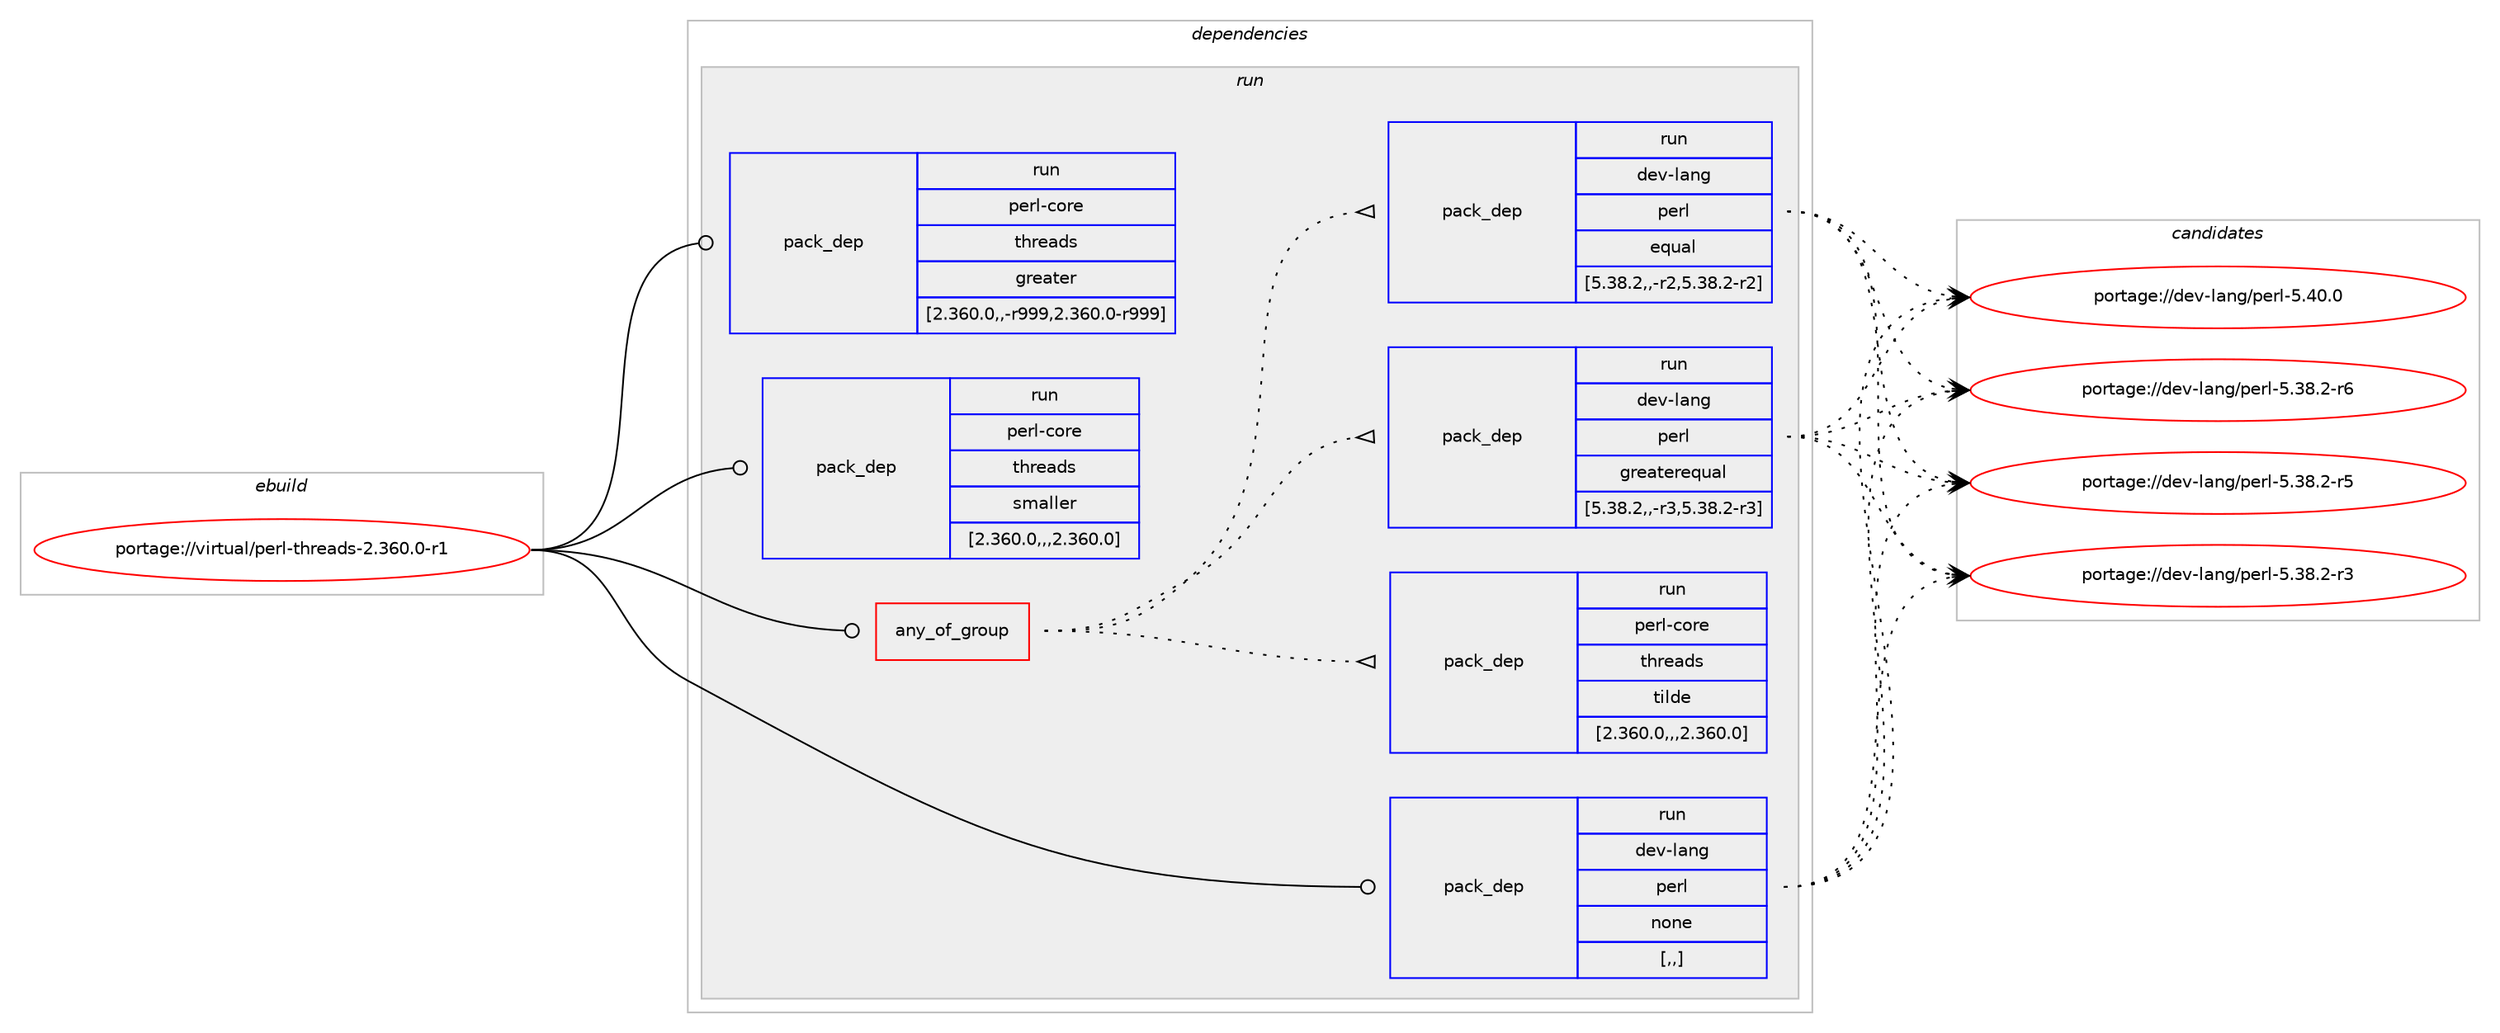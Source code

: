 digraph prolog {

# *************
# Graph options
# *************

newrank=true;
concentrate=true;
compound=true;
graph [rankdir=LR,fontname=Helvetica,fontsize=10,ranksep=1.5];#, ranksep=2.5, nodesep=0.2];
edge  [arrowhead=vee];
node  [fontname=Helvetica,fontsize=10];

# **********
# The ebuild
# **********

subgraph cluster_leftcol {
color=gray;
label=<<i>ebuild</i>>;
id [label="portage://virtual/perl-threads-2.360.0-r1", color=red, width=4, href="../virtual/perl-threads-2.360.0-r1.svg"];
}

# ****************
# The dependencies
# ****************

subgraph cluster_midcol {
color=gray;
label=<<i>dependencies</i>>;
subgraph cluster_compile {
fillcolor="#eeeeee";
style=filled;
label=<<i>compile</i>>;
}
subgraph cluster_compileandrun {
fillcolor="#eeeeee";
style=filled;
label=<<i>compile and run</i>>;
}
subgraph cluster_run {
fillcolor="#eeeeee";
style=filled;
label=<<i>run</i>>;
subgraph any248 {
dependency31145 [label=<<TABLE BORDER="0" CELLBORDER="1" CELLSPACING="0" CELLPADDING="4"><TR><TD CELLPADDING="10">any_of_group</TD></TR></TABLE>>, shape=none, color=red];subgraph pack19706 {
dependency31146 [label=<<TABLE BORDER="0" CELLBORDER="1" CELLSPACING="0" CELLPADDING="4" WIDTH="220"><TR><TD ROWSPAN="6" CELLPADDING="30">pack_dep</TD></TR><TR><TD WIDTH="110">run</TD></TR><TR><TD>dev-lang</TD></TR><TR><TD>perl</TD></TR><TR><TD>greaterequal</TD></TR><TR><TD>[5.38.2,,-r3,5.38.2-r3]</TD></TR></TABLE>>, shape=none, color=blue];
}
dependency31145:e -> dependency31146:w [weight=20,style="dotted",arrowhead="oinv"];
subgraph pack19707 {
dependency31147 [label=<<TABLE BORDER="0" CELLBORDER="1" CELLSPACING="0" CELLPADDING="4" WIDTH="220"><TR><TD ROWSPAN="6" CELLPADDING="30">pack_dep</TD></TR><TR><TD WIDTH="110">run</TD></TR><TR><TD>dev-lang</TD></TR><TR><TD>perl</TD></TR><TR><TD>equal</TD></TR><TR><TD>[5.38.2,,-r2,5.38.2-r2]</TD></TR></TABLE>>, shape=none, color=blue];
}
dependency31145:e -> dependency31147:w [weight=20,style="dotted",arrowhead="oinv"];
subgraph pack19708 {
dependency31148 [label=<<TABLE BORDER="0" CELLBORDER="1" CELLSPACING="0" CELLPADDING="4" WIDTH="220"><TR><TD ROWSPAN="6" CELLPADDING="30">pack_dep</TD></TR><TR><TD WIDTH="110">run</TD></TR><TR><TD>perl-core</TD></TR><TR><TD>threads</TD></TR><TR><TD>tilde</TD></TR><TR><TD>[2.360.0,,,2.360.0]</TD></TR></TABLE>>, shape=none, color=blue];
}
dependency31145:e -> dependency31148:w [weight=20,style="dotted",arrowhead="oinv"];
}
id:e -> dependency31145:w [weight=20,style="solid",arrowhead="odot"];
subgraph pack19709 {
dependency31149 [label=<<TABLE BORDER="0" CELLBORDER="1" CELLSPACING="0" CELLPADDING="4" WIDTH="220"><TR><TD ROWSPAN="6" CELLPADDING="30">pack_dep</TD></TR><TR><TD WIDTH="110">run</TD></TR><TR><TD>dev-lang</TD></TR><TR><TD>perl</TD></TR><TR><TD>none</TD></TR><TR><TD>[,,]</TD></TR></TABLE>>, shape=none, color=blue];
}
id:e -> dependency31149:w [weight=20,style="solid",arrowhead="odot"];
subgraph pack19710 {
dependency31150 [label=<<TABLE BORDER="0" CELLBORDER="1" CELLSPACING="0" CELLPADDING="4" WIDTH="220"><TR><TD ROWSPAN="6" CELLPADDING="30">pack_dep</TD></TR><TR><TD WIDTH="110">run</TD></TR><TR><TD>perl-core</TD></TR><TR><TD>threads</TD></TR><TR><TD>greater</TD></TR><TR><TD>[2.360.0,,-r999,2.360.0-r999]</TD></TR></TABLE>>, shape=none, color=blue];
}
id:e -> dependency31150:w [weight=20,style="solid",arrowhead="odot"];
subgraph pack19711 {
dependency31151 [label=<<TABLE BORDER="0" CELLBORDER="1" CELLSPACING="0" CELLPADDING="4" WIDTH="220"><TR><TD ROWSPAN="6" CELLPADDING="30">pack_dep</TD></TR><TR><TD WIDTH="110">run</TD></TR><TR><TD>perl-core</TD></TR><TR><TD>threads</TD></TR><TR><TD>smaller</TD></TR><TR><TD>[2.360.0,,,2.360.0]</TD></TR></TABLE>>, shape=none, color=blue];
}
id:e -> dependency31151:w [weight=20,style="solid",arrowhead="odot"];
}
}

# **************
# The candidates
# **************

subgraph cluster_choices {
rank=same;
color=gray;
label=<<i>candidates</i>>;

subgraph choice19706 {
color=black;
nodesep=1;
choice10010111845108971101034711210111410845534652484648 [label="portage://dev-lang/perl-5.40.0", color=red, width=4,href="../dev-lang/perl-5.40.0.svg"];
choice100101118451089711010347112101114108455346515646504511454 [label="portage://dev-lang/perl-5.38.2-r6", color=red, width=4,href="../dev-lang/perl-5.38.2-r6.svg"];
choice100101118451089711010347112101114108455346515646504511453 [label="portage://dev-lang/perl-5.38.2-r5", color=red, width=4,href="../dev-lang/perl-5.38.2-r5.svg"];
choice100101118451089711010347112101114108455346515646504511451 [label="portage://dev-lang/perl-5.38.2-r3", color=red, width=4,href="../dev-lang/perl-5.38.2-r3.svg"];
dependency31146:e -> choice10010111845108971101034711210111410845534652484648:w [style=dotted,weight="100"];
dependency31146:e -> choice100101118451089711010347112101114108455346515646504511454:w [style=dotted,weight="100"];
dependency31146:e -> choice100101118451089711010347112101114108455346515646504511453:w [style=dotted,weight="100"];
dependency31146:e -> choice100101118451089711010347112101114108455346515646504511451:w [style=dotted,weight="100"];
}
subgraph choice19707 {
color=black;
nodesep=1;
choice10010111845108971101034711210111410845534652484648 [label="portage://dev-lang/perl-5.40.0", color=red, width=4,href="../dev-lang/perl-5.40.0.svg"];
choice100101118451089711010347112101114108455346515646504511454 [label="portage://dev-lang/perl-5.38.2-r6", color=red, width=4,href="../dev-lang/perl-5.38.2-r6.svg"];
choice100101118451089711010347112101114108455346515646504511453 [label="portage://dev-lang/perl-5.38.2-r5", color=red, width=4,href="../dev-lang/perl-5.38.2-r5.svg"];
choice100101118451089711010347112101114108455346515646504511451 [label="portage://dev-lang/perl-5.38.2-r3", color=red, width=4,href="../dev-lang/perl-5.38.2-r3.svg"];
dependency31147:e -> choice10010111845108971101034711210111410845534652484648:w [style=dotted,weight="100"];
dependency31147:e -> choice100101118451089711010347112101114108455346515646504511454:w [style=dotted,weight="100"];
dependency31147:e -> choice100101118451089711010347112101114108455346515646504511453:w [style=dotted,weight="100"];
dependency31147:e -> choice100101118451089711010347112101114108455346515646504511451:w [style=dotted,weight="100"];
}
subgraph choice19708 {
color=black;
nodesep=1;
}
subgraph choice19709 {
color=black;
nodesep=1;
choice10010111845108971101034711210111410845534652484648 [label="portage://dev-lang/perl-5.40.0", color=red, width=4,href="../dev-lang/perl-5.40.0.svg"];
choice100101118451089711010347112101114108455346515646504511454 [label="portage://dev-lang/perl-5.38.2-r6", color=red, width=4,href="../dev-lang/perl-5.38.2-r6.svg"];
choice100101118451089711010347112101114108455346515646504511453 [label="portage://dev-lang/perl-5.38.2-r5", color=red, width=4,href="../dev-lang/perl-5.38.2-r5.svg"];
choice100101118451089711010347112101114108455346515646504511451 [label="portage://dev-lang/perl-5.38.2-r3", color=red, width=4,href="../dev-lang/perl-5.38.2-r3.svg"];
dependency31149:e -> choice10010111845108971101034711210111410845534652484648:w [style=dotted,weight="100"];
dependency31149:e -> choice100101118451089711010347112101114108455346515646504511454:w [style=dotted,weight="100"];
dependency31149:e -> choice100101118451089711010347112101114108455346515646504511453:w [style=dotted,weight="100"];
dependency31149:e -> choice100101118451089711010347112101114108455346515646504511451:w [style=dotted,weight="100"];
}
subgraph choice19710 {
color=black;
nodesep=1;
}
subgraph choice19711 {
color=black;
nodesep=1;
}
}

}

